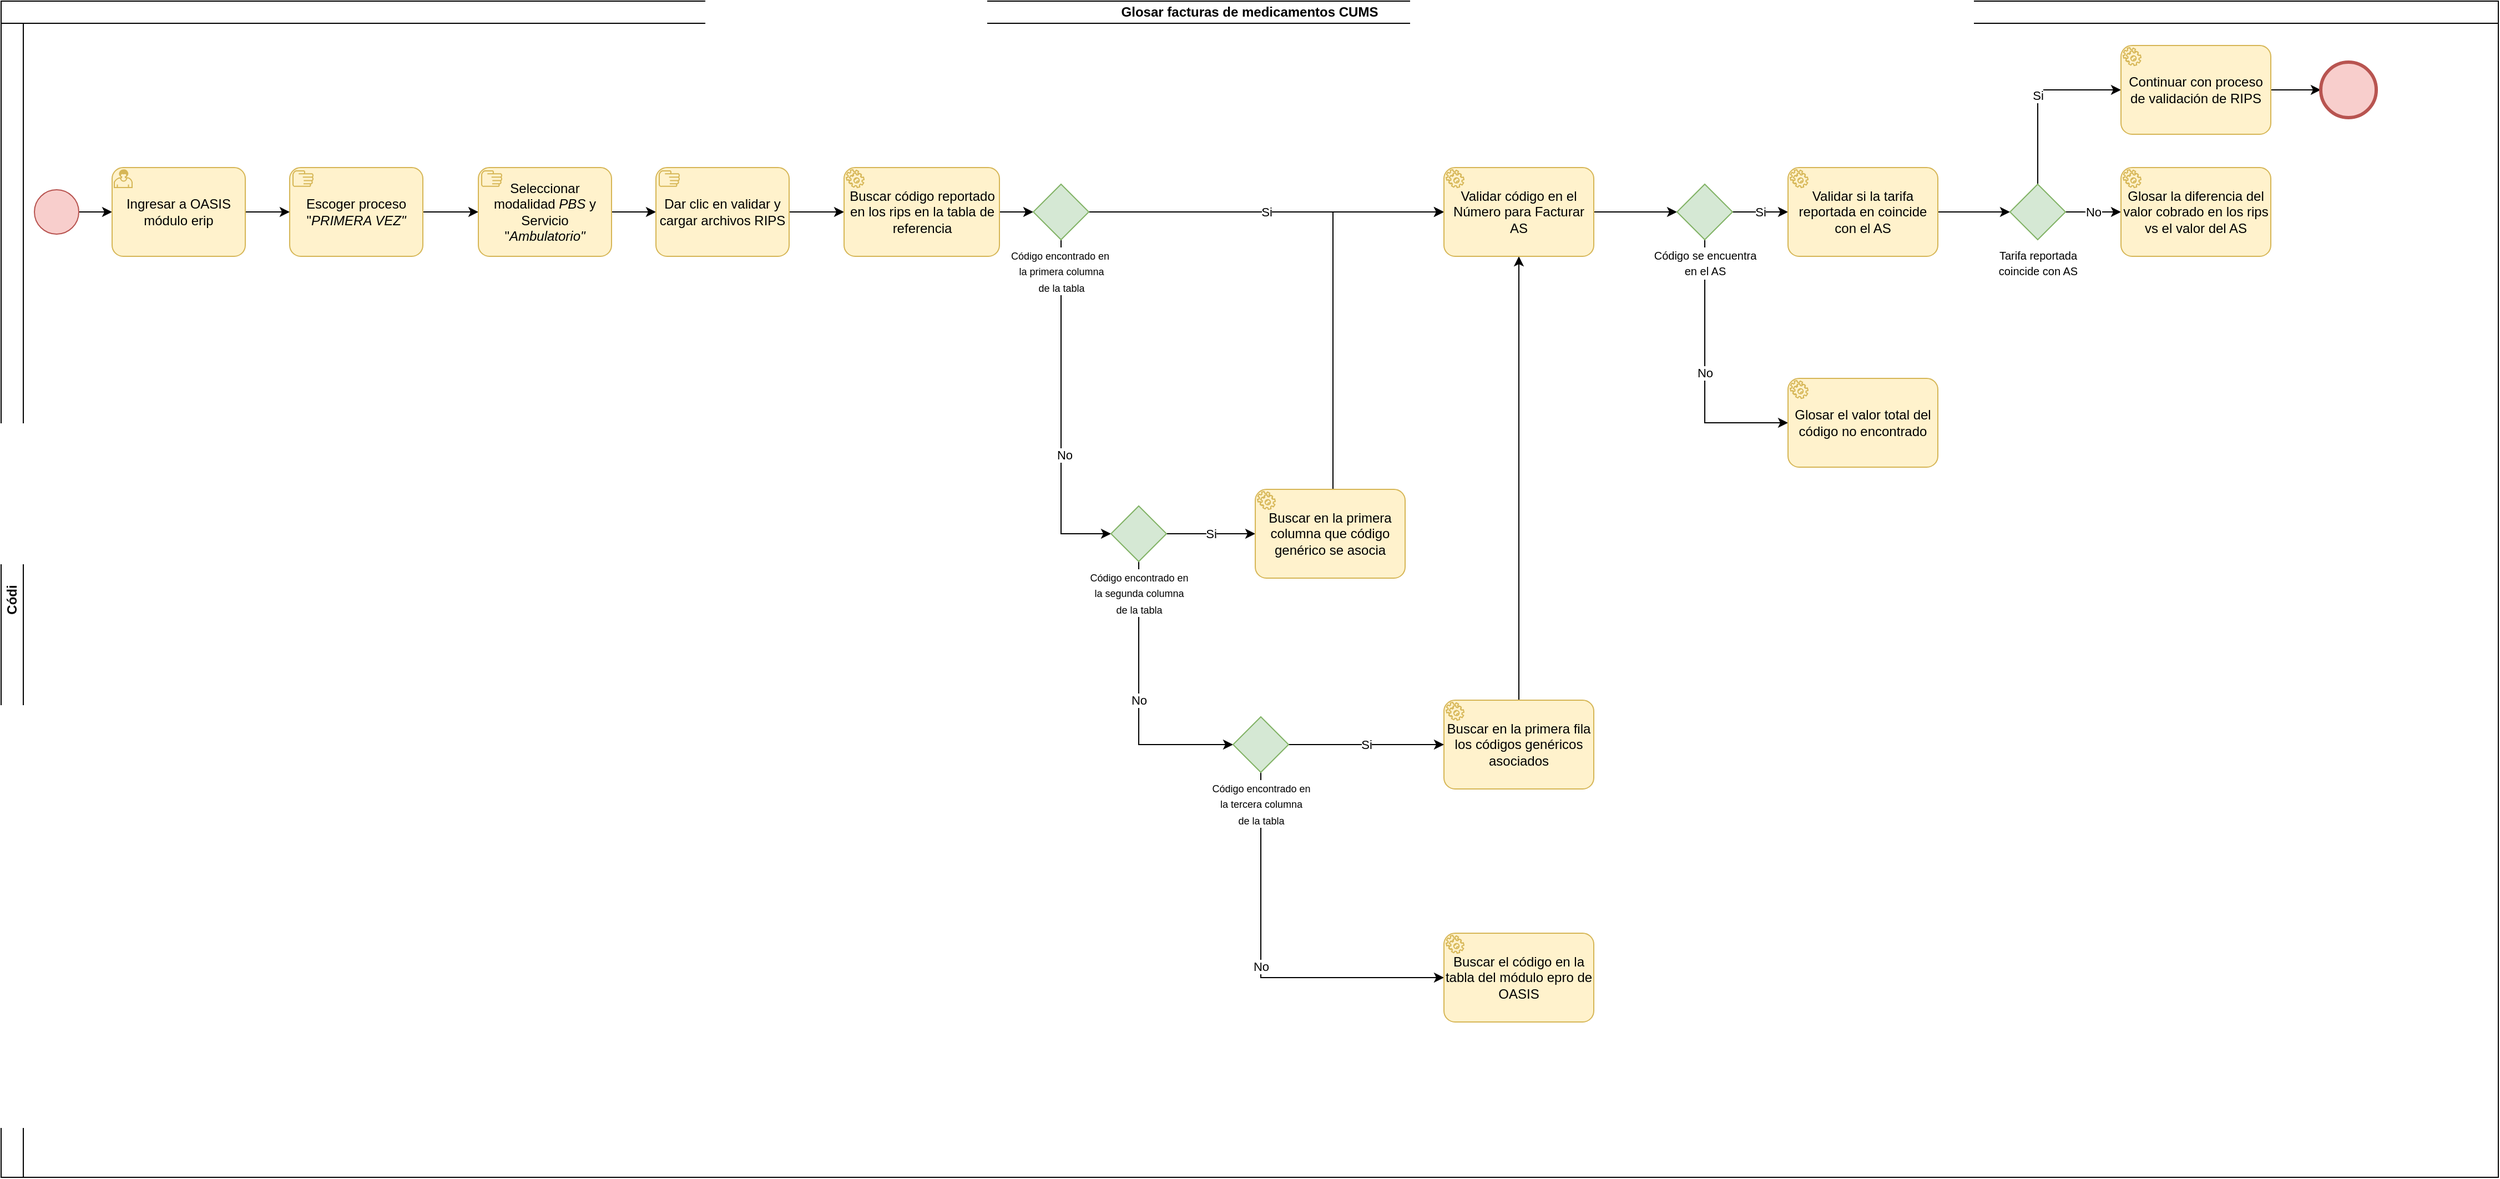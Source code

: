 <mxfile version="21.6.6" type="github">
  <diagram name="Página-1" id="6i_p-R7HKGtbfCE5hA1_">
    <mxGraphModel dx="1674" dy="758" grid="1" gridSize="10" guides="1" tooltips="1" connect="1" arrows="1" fold="1" page="1" pageScale="1" pageWidth="2300" pageHeight="1100" math="0" shadow="0">
      <root>
        <mxCell id="0" />
        <mxCell id="1" parent="0" />
        <mxCell id="mdYcMvUlgZSCt1_3ZbtV-1" value="Glosar facturas de medicamentos CUMS" style="swimlane;html=1;childLayout=stackLayout;resizeParent=1;resizeParentMax=0;horizontal=1;startSize=20;horizontalStack=0;whiteSpace=wrap;" vertex="1" parent="1">
          <mxGeometry x="30" y="20" width="2250" height="1060" as="geometry" />
        </mxCell>
        <mxCell id="mdYcMvUlgZSCt1_3ZbtV-2" value="Códi" style="swimlane;html=1;startSize=20;horizontal=0;" vertex="1" parent="mdYcMvUlgZSCt1_3ZbtV-1">
          <mxGeometry y="20" width="2250" height="1040" as="geometry" />
        </mxCell>
        <mxCell id="mdYcMvUlgZSCt1_3ZbtV-3" style="edgeStyle=orthogonalEdgeStyle;rounded=0;orthogonalLoop=1;jettySize=auto;html=1;entryX=0;entryY=0.5;entryDx=0;entryDy=0;entryPerimeter=0;" edge="1" parent="mdYcMvUlgZSCt1_3ZbtV-2" source="mdYcMvUlgZSCt1_3ZbtV-4" target="mdYcMvUlgZSCt1_3ZbtV-9">
          <mxGeometry relative="1" as="geometry">
            <mxPoint x="100" y="170" as="targetPoint" />
          </mxGeometry>
        </mxCell>
        <mxCell id="mdYcMvUlgZSCt1_3ZbtV-4" value="" style="points=[[0.145,0.145,0],[0.5,0,0],[0.855,0.145,0],[1,0.5,0],[0.855,0.855,0],[0.5,1,0],[0.145,0.855,0],[0,0.5,0]];shape=mxgraph.bpmn.event;html=1;verticalLabelPosition=bottom;labelBackgroundColor=#ffffff;verticalAlign=top;align=center;perimeter=ellipsePerimeter;outlineConnect=0;aspect=fixed;outline=standard;symbol=general;fillColor=#f8cecc;strokeColor=#b85450;" vertex="1" parent="mdYcMvUlgZSCt1_3ZbtV-2">
          <mxGeometry x="30" y="150" width="40" height="40" as="geometry" />
        </mxCell>
        <mxCell id="mdYcMvUlgZSCt1_3ZbtV-5" value="" style="edgeStyle=orthogonalEdgeStyle;rounded=0;orthogonalLoop=1;jettySize=auto;html=1;exitX=1;exitY=0.5;exitDx=0;exitDy=0;exitPerimeter=0;entryX=0;entryY=0.5;entryDx=0;entryDy=0;entryPerimeter=0;" edge="1" parent="mdYcMvUlgZSCt1_3ZbtV-2" source="mdYcMvUlgZSCt1_3ZbtV-10" target="mdYcMvUlgZSCt1_3ZbtV-12">
          <mxGeometry relative="1" as="geometry">
            <mxPoint x="550" y="170" as="sourcePoint" />
          </mxGeometry>
        </mxCell>
        <mxCell id="mdYcMvUlgZSCt1_3ZbtV-6" style="edgeStyle=orthogonalEdgeStyle;rounded=0;orthogonalLoop=1;jettySize=auto;html=1;entryX=0;entryY=0.5;entryDx=0;entryDy=0;entryPerimeter=0;" edge="1" parent="mdYcMvUlgZSCt1_3ZbtV-2" source="mdYcMvUlgZSCt1_3ZbtV-7" target="mdYcMvUlgZSCt1_3ZbtV-10">
          <mxGeometry relative="1" as="geometry" />
        </mxCell>
        <mxCell id="mdYcMvUlgZSCt1_3ZbtV-7" value="Escoger proceso &quot;&lt;i&gt;PRIMERA VEZ&quot;&lt;/i&gt;" style="points=[[0.25,0,0],[0.5,0,0],[0.75,0,0],[1,0.25,0],[1,0.5,0],[1,0.75,0],[0.75,1,0],[0.5,1,0],[0.25,1,0],[0,0.75,0],[0,0.5,0],[0,0.25,0]];shape=mxgraph.bpmn.task;whiteSpace=wrap;rectStyle=rounded;size=10;html=1;container=1;expand=0;collapsible=0;taskMarker=manual;fillColor=#fff2cc;strokeColor=#d6b656;" vertex="1" parent="mdYcMvUlgZSCt1_3ZbtV-2">
          <mxGeometry x="260" y="130" width="120" height="80" as="geometry" />
        </mxCell>
        <mxCell id="mdYcMvUlgZSCt1_3ZbtV-8" style="edgeStyle=orthogonalEdgeStyle;rounded=0;orthogonalLoop=1;jettySize=auto;html=1;" edge="1" parent="mdYcMvUlgZSCt1_3ZbtV-2" source="mdYcMvUlgZSCt1_3ZbtV-9" target="mdYcMvUlgZSCt1_3ZbtV-7">
          <mxGeometry relative="1" as="geometry">
            <mxPoint x="260" y="170" as="targetPoint" />
          </mxGeometry>
        </mxCell>
        <mxCell id="mdYcMvUlgZSCt1_3ZbtV-9" value="Ingresar a OASIS módulo erip" style="points=[[0.25,0,0],[0.5,0,0],[0.75,0,0],[1,0.25,0],[1,0.5,0],[1,0.75,0],[0.75,1,0],[0.5,1,0],[0.25,1,0],[0,0.75,0],[0,0.5,0],[0,0.25,0]];shape=mxgraph.bpmn.task;whiteSpace=wrap;rectStyle=rounded;size=10;html=1;container=1;expand=0;collapsible=0;taskMarker=user;fillColor=#fff2cc;strokeColor=#d6b656;" vertex="1" parent="mdYcMvUlgZSCt1_3ZbtV-2">
          <mxGeometry x="100" y="130" width="120" height="80" as="geometry" />
        </mxCell>
        <mxCell id="mdYcMvUlgZSCt1_3ZbtV-10" value="Seleccionar modalidad &lt;i&gt;PBS &lt;/i&gt;y Servicio &quot;&lt;i&gt;Ambulatorio&quot;&lt;/i&gt;" style="points=[[0.25,0,0],[0.5,0,0],[0.75,0,0],[1,0.25,0],[1,0.5,0],[1,0.75,0],[0.75,1,0],[0.5,1,0],[0.25,1,0],[0,0.75,0],[0,0.5,0],[0,0.25,0]];shape=mxgraph.bpmn.task;whiteSpace=wrap;rectStyle=rounded;size=10;html=1;container=1;expand=0;collapsible=0;taskMarker=manual;fillColor=#fff2cc;strokeColor=#d6b656;" vertex="1" parent="mdYcMvUlgZSCt1_3ZbtV-2">
          <mxGeometry x="430" y="130" width="120" height="80" as="geometry" />
        </mxCell>
        <mxCell id="mdYcMvUlgZSCt1_3ZbtV-11" style="edgeStyle=orthogonalEdgeStyle;rounded=0;orthogonalLoop=1;jettySize=auto;html=1;entryX=0;entryY=0.5;entryDx=0;entryDy=0;entryPerimeter=0;" edge="1" parent="mdYcMvUlgZSCt1_3ZbtV-2" source="mdYcMvUlgZSCt1_3ZbtV-12" target="mdYcMvUlgZSCt1_3ZbtV-14">
          <mxGeometry relative="1" as="geometry" />
        </mxCell>
        <mxCell id="mdYcMvUlgZSCt1_3ZbtV-12" value="Dar clic en validar y cargar archivos RIPS" style="points=[[0.25,0,0],[0.5,0,0],[0.75,0,0],[1,0.25,0],[1,0.5,0],[1,0.75,0],[0.75,1,0],[0.5,1,0],[0.25,1,0],[0,0.75,0],[0,0.5,0],[0,0.25,0]];shape=mxgraph.bpmn.task;whiteSpace=wrap;rectStyle=rounded;size=10;html=1;container=1;expand=0;collapsible=0;taskMarker=manual;fillColor=#fff2cc;strokeColor=#d6b656;" vertex="1" parent="mdYcMvUlgZSCt1_3ZbtV-2">
          <mxGeometry x="590" y="130" width="120" height="80" as="geometry" />
        </mxCell>
        <mxCell id="mdYcMvUlgZSCt1_3ZbtV-69" style="edgeStyle=orthogonalEdgeStyle;rounded=0;orthogonalLoop=1;jettySize=auto;html=1;" edge="1" parent="mdYcMvUlgZSCt1_3ZbtV-2" source="mdYcMvUlgZSCt1_3ZbtV-14" target="mdYcMvUlgZSCt1_3ZbtV-40">
          <mxGeometry relative="1" as="geometry" />
        </mxCell>
        <mxCell id="mdYcMvUlgZSCt1_3ZbtV-14" value="Buscar código reportado en los rips en la tabla de referencia" style="points=[[0.25,0,0],[0.5,0,0],[0.75,0,0],[1,0.25,0],[1,0.5,0],[1,0.75,0],[0.75,1,0],[0.5,1,0],[0.25,1,0],[0,0.75,0],[0,0.5,0],[0,0.25,0]];shape=mxgraph.bpmn.task;whiteSpace=wrap;rectStyle=rounded;size=10;html=1;container=1;expand=0;collapsible=0;taskMarker=service;fillColor=#fff2cc;strokeColor=#d6b656;" vertex="1" parent="mdYcMvUlgZSCt1_3ZbtV-2">
          <mxGeometry x="759.5" y="130" width="140" height="80" as="geometry" />
        </mxCell>
        <mxCell id="mdYcMvUlgZSCt1_3ZbtV-53" style="edgeStyle=orthogonalEdgeStyle;rounded=0;orthogonalLoop=1;jettySize=auto;html=1;" edge="1" parent="mdYcMvUlgZSCt1_3ZbtV-2" source="mdYcMvUlgZSCt1_3ZbtV-16" target="mdYcMvUlgZSCt1_3ZbtV-52">
          <mxGeometry relative="1" as="geometry" />
        </mxCell>
        <mxCell id="mdYcMvUlgZSCt1_3ZbtV-41" value="Si" style="edgeStyle=orthogonalEdgeStyle;rounded=0;orthogonalLoop=1;jettySize=auto;html=1;entryX=0;entryY=0.5;entryDx=0;entryDy=0;entryPerimeter=0;" edge="1" parent="mdYcMvUlgZSCt1_3ZbtV-2" source="mdYcMvUlgZSCt1_3ZbtV-40" target="mdYcMvUlgZSCt1_3ZbtV-16">
          <mxGeometry relative="1" as="geometry" />
        </mxCell>
        <mxCell id="mdYcMvUlgZSCt1_3ZbtV-45" style="edgeStyle=orthogonalEdgeStyle;rounded=0;orthogonalLoop=1;jettySize=auto;html=1;entryX=0;entryY=0.5;entryDx=0;entryDy=0;entryPerimeter=0;" edge="1" parent="mdYcMvUlgZSCt1_3ZbtV-2" source="mdYcMvUlgZSCt1_3ZbtV-40" target="mdYcMvUlgZSCt1_3ZbtV-47">
          <mxGeometry relative="1" as="geometry">
            <mxPoint x="1135" y="330" as="targetPoint" />
            <Array as="points">
              <mxPoint x="955" y="460" />
            </Array>
          </mxGeometry>
        </mxCell>
        <mxCell id="mdYcMvUlgZSCt1_3ZbtV-46" value="No" style="edgeLabel;html=1;align=center;verticalAlign=middle;resizable=0;points=[];" vertex="1" connectable="0" parent="mdYcMvUlgZSCt1_3ZbtV-45">
          <mxGeometry x="0.247" y="3" relative="1" as="geometry">
            <mxPoint as="offset" />
          </mxGeometry>
        </mxCell>
        <mxCell id="mdYcMvUlgZSCt1_3ZbtV-40" value="&lt;font style=&quot;font-size: 9px;&quot;&gt;Código encontrado en&amp;nbsp;&lt;br&gt;la primera columna&lt;br&gt;de la tabla&lt;/font&gt;" style="points=[[0.25,0.25,0],[0.5,0,0],[0.75,0.25,0],[1,0.5,0],[0.75,0.75,0],[0.5,1,0],[0.25,0.75,0],[0,0.5,0]];shape=mxgraph.bpmn.gateway2;html=1;verticalLabelPosition=bottom;labelBackgroundColor=#ffffff;verticalAlign=top;align=center;perimeter=rhombusPerimeter;outlineConnect=0;outline=none;symbol=none;fillColor=#d5e8d4;strokeColor=#82b366;" vertex="1" parent="mdYcMvUlgZSCt1_3ZbtV-2">
          <mxGeometry x="930" y="145" width="50" height="50" as="geometry" />
        </mxCell>
        <mxCell id="mdYcMvUlgZSCt1_3ZbtV-50" value="Si" style="edgeStyle=orthogonalEdgeStyle;rounded=0;orthogonalLoop=1;jettySize=auto;html=1;" edge="1" parent="mdYcMvUlgZSCt1_3ZbtV-2" source="mdYcMvUlgZSCt1_3ZbtV-47" target="mdYcMvUlgZSCt1_3ZbtV-51">
          <mxGeometry relative="1" as="geometry">
            <mxPoint x="1380" y="315" as="targetPoint" />
          </mxGeometry>
        </mxCell>
        <mxCell id="mdYcMvUlgZSCt1_3ZbtV-80" value="No" style="edgeStyle=orthogonalEdgeStyle;rounded=0;orthogonalLoop=1;jettySize=auto;html=1;entryX=0;entryY=0.5;entryDx=0;entryDy=0;entryPerimeter=0;" edge="1" parent="mdYcMvUlgZSCt1_3ZbtV-2" source="mdYcMvUlgZSCt1_3ZbtV-47" target="mdYcMvUlgZSCt1_3ZbtV-78">
          <mxGeometry relative="1" as="geometry">
            <Array as="points">
              <mxPoint x="1025" y="650" />
            </Array>
          </mxGeometry>
        </mxCell>
        <mxCell id="mdYcMvUlgZSCt1_3ZbtV-47" value="&lt;font style=&quot;font-size: 9px;&quot;&gt;Código encontrado en&lt;br&gt;la segunda columna&lt;br&gt;de la tabla&lt;/font&gt;" style="points=[[0.25,0.25,0],[0.5,0,0],[0.75,0.25,0],[1,0.5,0],[0.75,0.75,0],[0.5,1,0],[0.25,0.75,0],[0,0.5,0]];shape=mxgraph.bpmn.gateway2;html=1;verticalLabelPosition=bottom;labelBackgroundColor=#ffffff;verticalAlign=top;align=center;perimeter=rhombusPerimeter;outlineConnect=0;outline=none;symbol=none;fillColor=#d5e8d4;strokeColor=#82b366;" vertex="1" parent="mdYcMvUlgZSCt1_3ZbtV-2">
          <mxGeometry x="1000" y="435" width="50" height="50" as="geometry" />
        </mxCell>
        <mxCell id="mdYcMvUlgZSCt1_3ZbtV-55" value="Si" style="edgeStyle=orthogonalEdgeStyle;rounded=0;orthogonalLoop=1;jettySize=auto;html=1;" edge="1" parent="mdYcMvUlgZSCt1_3ZbtV-2" source="mdYcMvUlgZSCt1_3ZbtV-52" target="mdYcMvUlgZSCt1_3ZbtV-54">
          <mxGeometry relative="1" as="geometry">
            <Array as="points">
              <mxPoint x="1598" y="170" />
            </Array>
          </mxGeometry>
        </mxCell>
        <mxCell id="mdYcMvUlgZSCt1_3ZbtV-74" value="No" style="edgeStyle=orthogonalEdgeStyle;rounded=0;orthogonalLoop=1;jettySize=auto;html=1;entryX=0;entryY=0.5;entryDx=0;entryDy=0;entryPerimeter=0;exitX=0.5;exitY=1;exitDx=0;exitDy=0;exitPerimeter=0;" edge="1" parent="mdYcMvUlgZSCt1_3ZbtV-2" source="mdYcMvUlgZSCt1_3ZbtV-52" target="mdYcMvUlgZSCt1_3ZbtV-75">
          <mxGeometry relative="1" as="geometry">
            <mxPoint x="2020" y="410" as="targetPoint" />
            <Array as="points">
              <mxPoint x="1535" y="360" />
            </Array>
          </mxGeometry>
        </mxCell>
        <mxCell id="mdYcMvUlgZSCt1_3ZbtV-52" value="&lt;font size=&quot;1&quot;&gt;Código se encuentra&lt;br&gt;en el AS&lt;br&gt;&lt;/font&gt;" style="points=[[0.25,0.25,0],[0.5,0,0],[0.75,0.25,0],[1,0.5,0],[0.75,0.75,0],[0.5,1,0],[0.25,0.75,0],[0,0.5,0]];shape=mxgraph.bpmn.gateway2;html=1;verticalLabelPosition=bottom;labelBackgroundColor=#ffffff;verticalAlign=top;align=center;perimeter=rhombusPerimeter;outlineConnect=0;outline=none;symbol=none;fillColor=#d5e8d4;strokeColor=#82b366;" vertex="1" parent="mdYcMvUlgZSCt1_3ZbtV-2">
          <mxGeometry x="1510" y="145" width="50" height="50" as="geometry" />
        </mxCell>
        <mxCell id="mdYcMvUlgZSCt1_3ZbtV-71" style="edgeStyle=orthogonalEdgeStyle;rounded=0;orthogonalLoop=1;jettySize=auto;html=1;" edge="1" parent="mdYcMvUlgZSCt1_3ZbtV-2" source="mdYcMvUlgZSCt1_3ZbtV-54" target="mdYcMvUlgZSCt1_3ZbtV-58">
          <mxGeometry relative="1" as="geometry" />
        </mxCell>
        <mxCell id="mdYcMvUlgZSCt1_3ZbtV-54" value="Validar si la tarifa reportada en coincide con el AS" style="points=[[0.25,0,0],[0.5,0,0],[0.75,0,0],[1,0.25,0],[1,0.5,0],[1,0.75,0],[0.75,1,0],[0.5,1,0],[0.25,1,0],[0,0.75,0],[0,0.5,0],[0,0.25,0]];shape=mxgraph.bpmn.task;whiteSpace=wrap;rectStyle=rounded;size=10;html=1;container=1;expand=0;collapsible=0;taskMarker=service;fillColor=#fff2cc;strokeColor=#d6b656;" vertex="1" parent="mdYcMvUlgZSCt1_3ZbtV-2">
          <mxGeometry x="1610" y="130" width="135" height="80" as="geometry" />
        </mxCell>
        <mxCell id="mdYcMvUlgZSCt1_3ZbtV-60" value="Si" style="edgeStyle=orthogonalEdgeStyle;rounded=0;orthogonalLoop=1;jettySize=auto;html=1;entryX=0;entryY=0.5;entryDx=0;entryDy=0;entryPerimeter=0;" edge="1" parent="mdYcMvUlgZSCt1_3ZbtV-2" source="mdYcMvUlgZSCt1_3ZbtV-58" target="mdYcMvUlgZSCt1_3ZbtV-61">
          <mxGeometry relative="1" as="geometry">
            <mxPoint x="1960" y="170" as="targetPoint" />
            <Array as="points">
              <mxPoint x="1835" y="60" />
            </Array>
          </mxGeometry>
        </mxCell>
        <mxCell id="mdYcMvUlgZSCt1_3ZbtV-72" value="No" style="edgeStyle=orthogonalEdgeStyle;rounded=0;orthogonalLoop=1;jettySize=auto;html=1;" edge="1" parent="mdYcMvUlgZSCt1_3ZbtV-2" source="mdYcMvUlgZSCt1_3ZbtV-58" target="mdYcMvUlgZSCt1_3ZbtV-66">
          <mxGeometry relative="1" as="geometry" />
        </mxCell>
        <mxCell id="mdYcMvUlgZSCt1_3ZbtV-58" value="&lt;font size=&quot;1&quot;&gt;Tarifa reportada&lt;br&gt;coincide con AS&lt;br&gt;&lt;/font&gt;" style="points=[[0.25,0.25,0],[0.5,0,0],[0.75,0.25,0],[1,0.5,0],[0.75,0.75,0],[0.5,1,0],[0.25,0.75,0],[0,0.5,0]];shape=mxgraph.bpmn.gateway2;html=1;verticalLabelPosition=bottom;labelBackgroundColor=#ffffff;verticalAlign=top;align=center;perimeter=rhombusPerimeter;outlineConnect=0;outline=none;symbol=none;fillColor=#d5e8d4;strokeColor=#82b366;" vertex="1" parent="mdYcMvUlgZSCt1_3ZbtV-2">
          <mxGeometry x="1810" y="145" width="50" height="50" as="geometry" />
        </mxCell>
        <mxCell id="mdYcMvUlgZSCt1_3ZbtV-64" style="edgeStyle=orthogonalEdgeStyle;rounded=0;orthogonalLoop=1;jettySize=auto;html=1;entryX=0;entryY=0.5;entryDx=0;entryDy=0;entryPerimeter=0;" edge="1" parent="mdYcMvUlgZSCt1_3ZbtV-2" source="mdYcMvUlgZSCt1_3ZbtV-61" target="mdYcMvUlgZSCt1_3ZbtV-63">
          <mxGeometry relative="1" as="geometry" />
        </mxCell>
        <mxCell id="mdYcMvUlgZSCt1_3ZbtV-61" value="Continuar con proceso de validación de RIPS" style="points=[[0.25,0,0],[0.5,0,0],[0.75,0,0],[1,0.25,0],[1,0.5,0],[1,0.75,0],[0.75,1,0],[0.5,1,0],[0.25,1,0],[0,0.75,0],[0,0.5,0],[0,0.25,0]];shape=mxgraph.bpmn.task;whiteSpace=wrap;rectStyle=rounded;size=10;html=1;container=1;expand=0;collapsible=0;taskMarker=service;fillColor=#fff2cc;strokeColor=#d6b656;" vertex="1" parent="mdYcMvUlgZSCt1_3ZbtV-2">
          <mxGeometry x="1910" y="20" width="135" height="80" as="geometry" />
        </mxCell>
        <mxCell id="mdYcMvUlgZSCt1_3ZbtV-63" value="" style="points=[[0.145,0.145,0],[0.5,0,0],[0.855,0.145,0],[1,0.5,0],[0.855,0.855,0],[0.5,1,0],[0.145,0.855,0],[0,0.5,0]];shape=mxgraph.bpmn.event;html=1;verticalLabelPosition=bottom;labelBackgroundColor=#ffffff;verticalAlign=top;align=center;perimeter=ellipsePerimeter;outlineConnect=0;aspect=fixed;outline=end;symbol=terminate2;fillColor=#f8cecc;strokeColor=#b85450;" vertex="1" parent="mdYcMvUlgZSCt1_3ZbtV-2">
          <mxGeometry x="2090" y="35" width="50" height="50" as="geometry" />
        </mxCell>
        <mxCell id="mdYcMvUlgZSCt1_3ZbtV-66" value="Glosar la diferencia del valor cobrado en los rips vs el valor del AS" style="points=[[0.25,0,0],[0.5,0,0],[0.75,0,0],[1,0.25,0],[1,0.5,0],[1,0.75,0],[0.75,1,0],[0.5,1,0],[0.25,1,0],[0,0.75,0],[0,0.5,0],[0,0.25,0]];shape=mxgraph.bpmn.task;whiteSpace=wrap;rectStyle=rounded;size=10;html=1;container=1;expand=0;collapsible=0;taskMarker=service;fillColor=#fff2cc;strokeColor=#d6b656;" vertex="1" parent="mdYcMvUlgZSCt1_3ZbtV-2">
          <mxGeometry x="1910" y="130" width="135" height="80" as="geometry" />
        </mxCell>
        <mxCell id="mdYcMvUlgZSCt1_3ZbtV-85" style="edgeStyle=orthogonalEdgeStyle;rounded=0;orthogonalLoop=1;jettySize=auto;html=1;entryX=0;entryY=0.5;entryDx=0;entryDy=0;entryPerimeter=0;" edge="1" parent="mdYcMvUlgZSCt1_3ZbtV-2" source="mdYcMvUlgZSCt1_3ZbtV-51" target="mdYcMvUlgZSCt1_3ZbtV-16">
          <mxGeometry relative="1" as="geometry">
            <Array as="points">
              <mxPoint x="1200" y="170" />
            </Array>
          </mxGeometry>
        </mxCell>
        <mxCell id="mdYcMvUlgZSCt1_3ZbtV-51" value="Buscar en la primera columna que código genérico se asocia" style="points=[[0.25,0,0],[0.5,0,0],[0.75,0,0],[1,0.25,0],[1,0.5,0],[1,0.75,0],[0.75,1,0],[0.5,1,0],[0.25,1,0],[0,0.75,0],[0,0.5,0],[0,0.25,0]];shape=mxgraph.bpmn.task;whiteSpace=wrap;rectStyle=rounded;size=10;html=1;container=1;expand=0;collapsible=0;taskMarker=service;fillColor=#fff2cc;strokeColor=#d6b656;" vertex="1" parent="mdYcMvUlgZSCt1_3ZbtV-2">
          <mxGeometry x="1130" y="420" width="135" height="80" as="geometry" />
        </mxCell>
        <mxCell id="mdYcMvUlgZSCt1_3ZbtV-75" value="Glosar el valor total del código no encontrado" style="points=[[0.25,0,0],[0.5,0,0],[0.75,0,0],[1,0.25,0],[1,0.5,0],[1,0.75,0],[0.75,1,0],[0.5,1,0],[0.25,1,0],[0,0.75,0],[0,0.5,0],[0,0.25,0]];shape=mxgraph.bpmn.task;whiteSpace=wrap;rectStyle=rounded;size=10;html=1;container=1;expand=0;collapsible=0;taskMarker=service;fillColor=#fff2cc;strokeColor=#d6b656;" vertex="1" parent="mdYcMvUlgZSCt1_3ZbtV-2">
          <mxGeometry x="1610" y="320" width="135" height="80" as="geometry" />
        </mxCell>
        <mxCell id="mdYcMvUlgZSCt1_3ZbtV-86" style="edgeStyle=orthogonalEdgeStyle;rounded=0;orthogonalLoop=1;jettySize=auto;html=1;" edge="1" parent="mdYcMvUlgZSCt1_3ZbtV-2" source="mdYcMvUlgZSCt1_3ZbtV-77" target="mdYcMvUlgZSCt1_3ZbtV-16">
          <mxGeometry relative="1" as="geometry" />
        </mxCell>
        <mxCell id="mdYcMvUlgZSCt1_3ZbtV-77" value="Buscar en la primera fila los códigos genéricos asociados" style="points=[[0.25,0,0],[0.5,0,0],[0.75,0,0],[1,0.25,0],[1,0.5,0],[1,0.75,0],[0.75,1,0],[0.5,1,0],[0.25,1,0],[0,0.75,0],[0,0.5,0],[0,0.25,0]];shape=mxgraph.bpmn.task;whiteSpace=wrap;rectStyle=rounded;size=10;html=1;container=1;expand=0;collapsible=0;taskMarker=service;fillColor=#fff2cc;strokeColor=#d6b656;" vertex="1" parent="mdYcMvUlgZSCt1_3ZbtV-2">
          <mxGeometry x="1300" y="610" width="135" height="80" as="geometry" />
        </mxCell>
        <mxCell id="mdYcMvUlgZSCt1_3ZbtV-81" value="Si" style="edgeStyle=orthogonalEdgeStyle;rounded=0;orthogonalLoop=1;jettySize=auto;html=1;" edge="1" parent="mdYcMvUlgZSCt1_3ZbtV-2" source="mdYcMvUlgZSCt1_3ZbtV-78" target="mdYcMvUlgZSCt1_3ZbtV-77">
          <mxGeometry relative="1" as="geometry" />
        </mxCell>
        <mxCell id="mdYcMvUlgZSCt1_3ZbtV-82" value="No" style="edgeStyle=orthogonalEdgeStyle;rounded=0;orthogonalLoop=1;jettySize=auto;html=1;entryX=0;entryY=0.5;entryDx=0;entryDy=0;entryPerimeter=0;" edge="1" parent="mdYcMvUlgZSCt1_3ZbtV-2" source="mdYcMvUlgZSCt1_3ZbtV-78" target="mdYcMvUlgZSCt1_3ZbtV-83">
          <mxGeometry relative="1" as="geometry">
            <mxPoint x="1135" y="870" as="targetPoint" />
            <Array as="points">
              <mxPoint x="1135" y="860" />
            </Array>
          </mxGeometry>
        </mxCell>
        <mxCell id="mdYcMvUlgZSCt1_3ZbtV-78" value="&lt;font style=&quot;font-size: 9px;&quot;&gt;Código encontrado en&lt;br&gt;la tercera columna&lt;br&gt;de la tabla&lt;br&gt;&lt;/font&gt;" style="points=[[0.25,0.25,0],[0.5,0,0],[0.75,0.25,0],[1,0.5,0],[0.75,0.75,0],[0.5,1,0],[0.25,0.75,0],[0,0.5,0]];shape=mxgraph.bpmn.gateway2;html=1;verticalLabelPosition=bottom;labelBackgroundColor=#ffffff;verticalAlign=top;align=center;perimeter=rhombusPerimeter;outlineConnect=0;outline=none;symbol=none;fillColor=#d5e8d4;strokeColor=#82b366;" vertex="1" parent="mdYcMvUlgZSCt1_3ZbtV-2">
          <mxGeometry x="1110" y="625" width="50" height="50" as="geometry" />
        </mxCell>
        <mxCell id="mdYcMvUlgZSCt1_3ZbtV-83" value="Buscar el código en la tabla del módulo epro de OASIS" style="points=[[0.25,0,0],[0.5,0,0],[0.75,0,0],[1,0.25,0],[1,0.5,0],[1,0.75,0],[0.75,1,0],[0.5,1,0],[0.25,1,0],[0,0.75,0],[0,0.5,0],[0,0.25,0]];shape=mxgraph.bpmn.task;whiteSpace=wrap;rectStyle=rounded;size=10;html=1;container=1;expand=0;collapsible=0;taskMarker=service;fillColor=#fff2cc;strokeColor=#d6b656;" vertex="1" parent="mdYcMvUlgZSCt1_3ZbtV-2">
          <mxGeometry x="1300" y="820" width="135" height="80" as="geometry" />
        </mxCell>
        <mxCell id="mdYcMvUlgZSCt1_3ZbtV-16" value="Validar código en el Número para Facturar AS" style="points=[[0.25,0,0],[0.5,0,0],[0.75,0,0],[1,0.25,0],[1,0.5,0],[1,0.75,0],[0.75,1,0],[0.5,1,0],[0.25,1,0],[0,0.75,0],[0,0.5,0],[0,0.25,0]];shape=mxgraph.bpmn.task;whiteSpace=wrap;rectStyle=rounded;size=10;html=1;container=1;expand=0;collapsible=0;taskMarker=service;fillColor=#fff2cc;strokeColor=#d6b656;" vertex="1" parent="mdYcMvUlgZSCt1_3ZbtV-2">
          <mxGeometry x="1300" y="130" width="135" height="80" as="geometry" />
        </mxCell>
      </root>
    </mxGraphModel>
  </diagram>
</mxfile>

